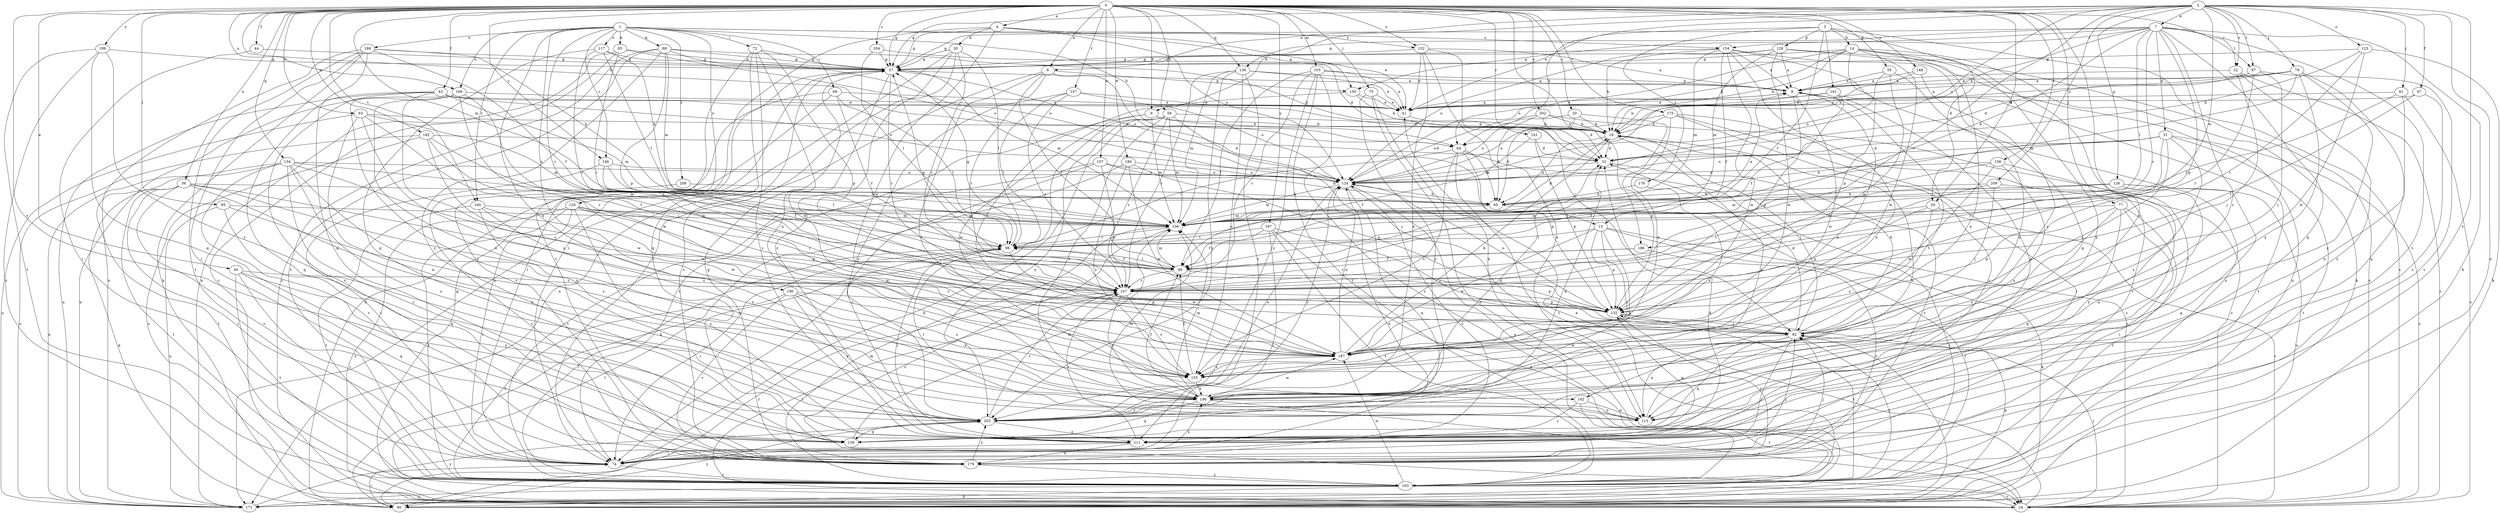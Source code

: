 strict digraph  {
0;
1;
2;
3;
4;
6;
7;
8;
9;
14;
15;
16;
20;
22;
24;
29;
30;
31;
32;
36;
40;
41;
43;
44;
47;
49;
55;
57;
58;
63;
64;
65;
68;
72;
74;
75;
77;
79;
81;
82;
83;
88;
90;
95;
97;
98;
103;
106;
107;
115;
117;
120;
123;
124;
126;
128;
130;
132;
134;
138;
139;
141;
146;
147;
148;
152;
154;
155;
157;
158;
160;
161;
162;
163;
169;
171;
175;
176;
179;
180;
182;
186;
187;
188;
190;
196;
197;
199;
202;
203;
204;
208;
209;
211;
0 -> 4  [label=a];
0 -> 6  [label=a];
0 -> 9  [label=b];
0 -> 20  [label=c];
0 -> 22  [label=c];
0 -> 29  [label=d];
0 -> 36  [label=e];
0 -> 40  [label=e];
0 -> 43  [label=f];
0 -> 44  [label=f];
0 -> 55  [label=g];
0 -> 57  [label=g];
0 -> 58  [label=h];
0 -> 63  [label=h];
0 -> 64  [label=h];
0 -> 75  [label=j];
0 -> 77  [label=j];
0 -> 95  [label=l];
0 -> 103  [label=m];
0 -> 106  [label=m];
0 -> 107  [label=n];
0 -> 115  [label=n];
0 -> 134  [label=q];
0 -> 138  [label=q];
0 -> 141  [label=r];
0 -> 146  [label=r];
0 -> 148  [label=s];
0 -> 152  [label=s];
0 -> 157  [label=t];
0 -> 158  [label=t];
0 -> 160  [label=t];
0 -> 169  [label=u];
0 -> 175  [label=v];
0 -> 180  [label=w];
0 -> 182  [label=w];
0 -> 186  [label=w];
0 -> 197  [label=y];
0 -> 199  [label=y];
0 -> 202  [label=y];
0 -> 203  [label=y];
0 -> 204  [label=z];
1 -> 64  [label=h];
1 -> 68  [label=i];
1 -> 72  [label=i];
1 -> 83  [label=k];
1 -> 88  [label=k];
1 -> 117  [label=o];
1 -> 120  [label=o];
1 -> 146  [label=r];
1 -> 147  [label=r];
1 -> 152  [label=s];
1 -> 154  [label=s];
1 -> 160  [label=t];
1 -> 169  [label=u];
1 -> 188  [label=x];
1 -> 190  [label=x];
1 -> 196  [label=x];
1 -> 208  [label=z];
2 -> 6  [label=a];
2 -> 7  [label=a];
2 -> 9  [label=b];
2 -> 22  [label=c];
2 -> 41  [label=e];
2 -> 47  [label=f];
2 -> 57  [label=g];
2 -> 79  [label=j];
2 -> 81  [label=j];
2 -> 97  [label=l];
2 -> 123  [label=o];
2 -> 124  [label=o];
2 -> 126  [label=p];
2 -> 147  [label=r];
2 -> 171  [label=u];
2 -> 186  [label=w];
2 -> 209  [label=z];
2 -> 211  [label=z];
3 -> 14  [label=b];
3 -> 24  [label=c];
3 -> 29  [label=d];
3 -> 49  [label=f];
3 -> 64  [label=h];
3 -> 128  [label=p];
3 -> 161  [label=t];
3 -> 176  [label=v];
4 -> 30  [label=d];
4 -> 41  [label=e];
4 -> 57  [label=g];
4 -> 74  [label=i];
4 -> 124  [label=o];
4 -> 130  [label=p];
4 -> 187  [label=w];
6 -> 15  [label=b];
6 -> 49  [label=f];
6 -> 130  [label=p];
6 -> 147  [label=r];
6 -> 162  [label=t];
6 -> 171  [label=u];
7 -> 15  [label=b];
7 -> 31  [label=d];
7 -> 57  [label=g];
7 -> 64  [label=h];
7 -> 90  [label=k];
7 -> 97  [label=l];
7 -> 98  [label=l];
7 -> 130  [label=p];
7 -> 132  [label=p];
7 -> 138  [label=q];
7 -> 139  [label=q];
7 -> 147  [label=r];
7 -> 154  [label=s];
7 -> 155  [label=s];
7 -> 179  [label=v];
8 -> 41  [label=e];
8 -> 115  [label=n];
8 -> 132  [label=p];
8 -> 162  [label=t];
8 -> 187  [label=w];
9 -> 16  [label=b];
9 -> 64  [label=h];
9 -> 74  [label=i];
9 -> 106  [label=m];
9 -> 187  [label=w];
14 -> 16  [label=b];
14 -> 57  [label=g];
14 -> 64  [label=h];
14 -> 74  [label=i];
14 -> 90  [label=k];
14 -> 124  [label=o];
14 -> 132  [label=p];
14 -> 187  [label=w];
14 -> 196  [label=x];
14 -> 203  [label=y];
15 -> 90  [label=k];
15 -> 98  [label=l];
15 -> 132  [label=p];
15 -> 155  [label=s];
15 -> 163  [label=t];
15 -> 187  [label=w];
15 -> 196  [label=x];
16 -> 32  [label=d];
16 -> 65  [label=h];
16 -> 82  [label=j];
16 -> 196  [label=x];
20 -> 16  [label=b];
20 -> 65  [label=h];
20 -> 124  [label=o];
20 -> 132  [label=p];
22 -> 8  [label=a];
22 -> 24  [label=c];
22 -> 82  [label=j];
22 -> 211  [label=z];
24 -> 41  [label=e];
24 -> 57  [label=g];
24 -> 82  [label=j];
24 -> 98  [label=l];
24 -> 147  [label=r];
29 -> 24  [label=c];
29 -> 106  [label=m];
29 -> 132  [label=p];
29 -> 155  [label=s];
30 -> 57  [label=g];
30 -> 74  [label=i];
30 -> 98  [label=l];
30 -> 147  [label=r];
30 -> 171  [label=u];
30 -> 211  [label=z];
31 -> 24  [label=c];
31 -> 32  [label=d];
31 -> 65  [label=h];
31 -> 82  [label=j];
31 -> 124  [label=o];
31 -> 147  [label=r];
31 -> 163  [label=t];
31 -> 196  [label=x];
32 -> 124  [label=o];
32 -> 179  [label=v];
36 -> 65  [label=h];
36 -> 74  [label=i];
36 -> 90  [label=k];
36 -> 115  [label=n];
36 -> 155  [label=s];
36 -> 163  [label=t];
36 -> 179  [label=v];
36 -> 187  [label=w];
40 -> 74  [label=i];
40 -> 139  [label=q];
40 -> 147  [label=r];
40 -> 163  [label=t];
40 -> 203  [label=y];
41 -> 8  [label=a];
41 -> 16  [label=b];
43 -> 32  [label=d];
43 -> 41  [label=e];
43 -> 106  [label=m];
43 -> 124  [label=o];
43 -> 139  [label=q];
43 -> 155  [label=s];
43 -> 171  [label=u];
43 -> 179  [label=v];
44 -> 57  [label=g];
44 -> 74  [label=i];
47 -> 41  [label=e];
47 -> 147  [label=r];
47 -> 211  [label=z];
49 -> 57  [label=g];
49 -> 98  [label=l];
49 -> 106  [label=m];
49 -> 132  [label=p];
49 -> 147  [label=r];
55 -> 8  [label=a];
55 -> 124  [label=o];
55 -> 132  [label=p];
55 -> 196  [label=x];
57 -> 8  [label=a];
57 -> 74  [label=i];
57 -> 106  [label=m];
57 -> 124  [label=o];
57 -> 147  [label=r];
57 -> 179  [label=v];
57 -> 187  [label=w];
58 -> 16  [label=b];
58 -> 74  [label=i];
58 -> 82  [label=j];
58 -> 90  [label=k];
58 -> 106  [label=m];
58 -> 147  [label=r];
58 -> 196  [label=x];
58 -> 203  [label=y];
63 -> 16  [label=b];
63 -> 106  [label=m];
63 -> 115  [label=n];
63 -> 147  [label=r];
63 -> 155  [label=s];
63 -> 171  [label=u];
64 -> 24  [label=c];
64 -> 65  [label=h];
64 -> 98  [label=l];
64 -> 132  [label=p];
64 -> 155  [label=s];
64 -> 163  [label=t];
65 -> 106  [label=m];
65 -> 163  [label=t];
68 -> 41  [label=e];
68 -> 49  [label=f];
68 -> 90  [label=k];
68 -> 98  [label=l];
68 -> 179  [label=v];
72 -> 57  [label=g];
72 -> 132  [label=p];
72 -> 139  [label=q];
72 -> 179  [label=v];
72 -> 196  [label=x];
72 -> 211  [label=z];
74 -> 32  [label=d];
74 -> 82  [label=j];
74 -> 124  [label=o];
74 -> 163  [label=t];
74 -> 196  [label=x];
75 -> 41  [label=e];
75 -> 115  [label=n];
75 -> 171  [label=u];
75 -> 203  [label=y];
77 -> 74  [label=i];
77 -> 106  [label=m];
77 -> 132  [label=p];
77 -> 139  [label=q];
77 -> 163  [label=t];
77 -> 196  [label=x];
79 -> 8  [label=a];
79 -> 16  [label=b];
79 -> 41  [label=e];
79 -> 106  [label=m];
79 -> 139  [label=q];
79 -> 196  [label=x];
79 -> 203  [label=y];
81 -> 24  [label=c];
81 -> 41  [label=e];
81 -> 98  [label=l];
81 -> 115  [label=n];
82 -> 16  [label=b];
82 -> 32  [label=d];
82 -> 74  [label=i];
82 -> 115  [label=n];
82 -> 139  [label=q];
82 -> 187  [label=w];
83 -> 24  [label=c];
83 -> 57  [label=g];
83 -> 124  [label=o];
83 -> 147  [label=r];
83 -> 171  [label=u];
88 -> 24  [label=c];
88 -> 32  [label=d];
88 -> 57  [label=g];
88 -> 106  [label=m];
88 -> 124  [label=o];
88 -> 132  [label=p];
88 -> 163  [label=t];
88 -> 211  [label=z];
90 -> 74  [label=i];
90 -> 82  [label=j];
90 -> 132  [label=p];
90 -> 147  [label=r];
90 -> 203  [label=y];
95 -> 106  [label=m];
95 -> 139  [label=q];
95 -> 155  [label=s];
95 -> 171  [label=u];
97 -> 8  [label=a];
97 -> 32  [label=d];
97 -> 82  [label=j];
97 -> 147  [label=r];
97 -> 179  [label=v];
98 -> 49  [label=f];
98 -> 57  [label=g];
98 -> 74  [label=i];
98 -> 187  [label=w];
103 -> 8  [label=a];
103 -> 24  [label=c];
103 -> 41  [label=e];
103 -> 49  [label=f];
103 -> 147  [label=r];
103 -> 163  [label=t];
103 -> 203  [label=y];
106 -> 8  [label=a];
106 -> 16  [label=b];
106 -> 24  [label=c];
106 -> 98  [label=l];
107 -> 65  [label=h];
107 -> 124  [label=o];
107 -> 132  [label=p];
107 -> 163  [label=t];
107 -> 211  [label=z];
115 -> 16  [label=b];
115 -> 98  [label=l];
115 -> 106  [label=m];
117 -> 57  [label=g];
117 -> 65  [label=h];
117 -> 98  [label=l];
117 -> 139  [label=q];
117 -> 147  [label=r];
120 -> 24  [label=c];
120 -> 74  [label=i];
120 -> 106  [label=m];
120 -> 132  [label=p];
120 -> 147  [label=r];
120 -> 155  [label=s];
120 -> 163  [label=t];
120 -> 211  [label=z];
123 -> 32  [label=d];
123 -> 57  [label=g];
123 -> 90  [label=k];
123 -> 147  [label=r];
123 -> 187  [label=w];
124 -> 65  [label=h];
124 -> 106  [label=m];
124 -> 139  [label=q];
124 -> 179  [label=v];
124 -> 203  [label=y];
126 -> 65  [label=h];
126 -> 98  [label=l];
126 -> 106  [label=m];
126 -> 115  [label=n];
126 -> 139  [label=q];
126 -> 171  [label=u];
128 -> 8  [label=a];
128 -> 24  [label=c];
128 -> 57  [label=g];
128 -> 106  [label=m];
128 -> 124  [label=o];
128 -> 171  [label=u];
128 -> 187  [label=w];
130 -> 16  [label=b];
130 -> 41  [label=e];
130 -> 82  [label=j];
132 -> 82  [label=j];
132 -> 124  [label=o];
132 -> 163  [label=t];
132 -> 179  [label=v];
134 -> 106  [label=m];
134 -> 124  [label=o];
134 -> 163  [label=t];
134 -> 171  [label=u];
134 -> 179  [label=v];
134 -> 187  [label=w];
134 -> 196  [label=x];
134 -> 203  [label=y];
134 -> 211  [label=z];
138 -> 8  [label=a];
138 -> 41  [label=e];
138 -> 106  [label=m];
138 -> 147  [label=r];
138 -> 155  [label=s];
138 -> 203  [label=y];
138 -> 211  [label=z];
139 -> 106  [label=m];
141 -> 32  [label=d];
141 -> 49  [label=f];
141 -> 132  [label=p];
146 -> 49  [label=f];
146 -> 74  [label=i];
146 -> 98  [label=l];
146 -> 124  [label=o];
147 -> 132  [label=p];
147 -> 155  [label=s];
147 -> 196  [label=x];
148 -> 8  [label=a];
148 -> 16  [label=b];
148 -> 155  [label=s];
152 -> 8  [label=a];
152 -> 41  [label=e];
152 -> 57  [label=g];
152 -> 82  [label=j];
152 -> 115  [label=n];
152 -> 196  [label=x];
154 -> 8  [label=a];
154 -> 16  [label=b];
154 -> 49  [label=f];
154 -> 57  [label=g];
154 -> 106  [label=m];
154 -> 139  [label=q];
154 -> 171  [label=u];
154 -> 187  [label=w];
154 -> 203  [label=y];
155 -> 8  [label=a];
155 -> 49  [label=f];
155 -> 196  [label=x];
157 -> 41  [label=e];
157 -> 98  [label=l];
157 -> 124  [label=o];
157 -> 147  [label=r];
157 -> 203  [label=y];
158 -> 49  [label=f];
158 -> 124  [label=o];
158 -> 187  [label=w];
158 -> 196  [label=x];
158 -> 211  [label=z];
160 -> 106  [label=m];
160 -> 115  [label=n];
160 -> 163  [label=t];
160 -> 187  [label=w];
160 -> 196  [label=x];
161 -> 16  [label=b];
161 -> 41  [label=e];
161 -> 49  [label=f];
161 -> 163  [label=t];
162 -> 115  [label=n];
162 -> 163  [label=t];
162 -> 211  [label=z];
163 -> 24  [label=c];
163 -> 82  [label=j];
163 -> 90  [label=k];
163 -> 98  [label=l];
163 -> 106  [label=m];
163 -> 124  [label=o];
163 -> 171  [label=u];
163 -> 187  [label=w];
169 -> 41  [label=e];
169 -> 82  [label=j];
169 -> 171  [label=u];
169 -> 187  [label=w];
169 -> 196  [label=x];
169 -> 203  [label=y];
171 -> 203  [label=y];
175 -> 16  [label=b];
175 -> 74  [label=i];
175 -> 124  [label=o];
175 -> 179  [label=v];
175 -> 187  [label=w];
175 -> 211  [label=z];
176 -> 65  [label=h];
176 -> 155  [label=s];
179 -> 57  [label=g];
179 -> 82  [label=j];
179 -> 163  [label=t];
179 -> 203  [label=y];
180 -> 90  [label=k];
180 -> 124  [label=o];
180 -> 132  [label=p];
180 -> 155  [label=s];
180 -> 187  [label=w];
182 -> 24  [label=c];
182 -> 32  [label=d];
182 -> 49  [label=f];
182 -> 98  [label=l];
182 -> 171  [label=u];
182 -> 187  [label=w];
186 -> 49  [label=f];
186 -> 147  [label=r];
186 -> 179  [label=v];
187 -> 16  [label=b];
187 -> 124  [label=o];
187 -> 155  [label=s];
188 -> 49  [label=f];
188 -> 57  [label=g];
188 -> 65  [label=h];
188 -> 74  [label=i];
188 -> 90  [label=k];
188 -> 139  [label=q];
188 -> 163  [label=t];
188 -> 171  [label=u];
190 -> 132  [label=p];
190 -> 155  [label=s];
190 -> 163  [label=t];
190 -> 179  [label=v];
190 -> 196  [label=x];
190 -> 203  [label=y];
196 -> 24  [label=c];
196 -> 32  [label=d];
196 -> 49  [label=f];
196 -> 106  [label=m];
196 -> 115  [label=n];
196 -> 139  [label=q];
196 -> 187  [label=w];
196 -> 203  [label=y];
197 -> 49  [label=f];
197 -> 74  [label=i];
197 -> 82  [label=j];
197 -> 98  [label=l];
197 -> 163  [label=t];
197 -> 171  [label=u];
199 -> 24  [label=c];
199 -> 57  [label=g];
199 -> 139  [label=q];
199 -> 163  [label=t];
199 -> 203  [label=y];
202 -> 16  [label=b];
202 -> 24  [label=c];
202 -> 32  [label=d];
202 -> 65  [label=h];
202 -> 124  [label=o];
203 -> 32  [label=d];
203 -> 124  [label=o];
203 -> 139  [label=q];
203 -> 147  [label=r];
203 -> 211  [label=z];
204 -> 32  [label=d];
204 -> 57  [label=g];
204 -> 98  [label=l];
208 -> 65  [label=h];
208 -> 179  [label=v];
209 -> 65  [label=h];
209 -> 82  [label=j];
209 -> 147  [label=r];
209 -> 211  [label=z];
211 -> 74  [label=i];
211 -> 98  [label=l];
211 -> 132  [label=p];
211 -> 147  [label=r];
211 -> 179  [label=v];
}
